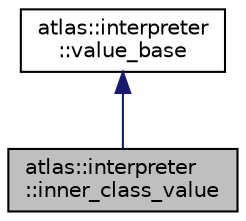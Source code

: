 digraph "atlas::interpreter::inner_class_value"
{
  edge [fontname="Helvetica",fontsize="10",labelfontname="Helvetica",labelfontsize="10"];
  node [fontname="Helvetica",fontsize="10",shape=record];
  Node1 [label="atlas::interpreter\l::inner_class_value",height=0.2,width=0.4,color="black", fillcolor="grey75", style="filled", fontcolor="black"];
  Node2 -> Node1 [dir="back",color="midnightblue",fontsize="10",style="solid",fontname="Helvetica"];
  Node2 [label="atlas::interpreter\l::value_base",height=0.2,width=0.4,color="black", fillcolor="white", style="filled",URL="$structatlas_1_1interpreter_1_1value__base.html"];
}
